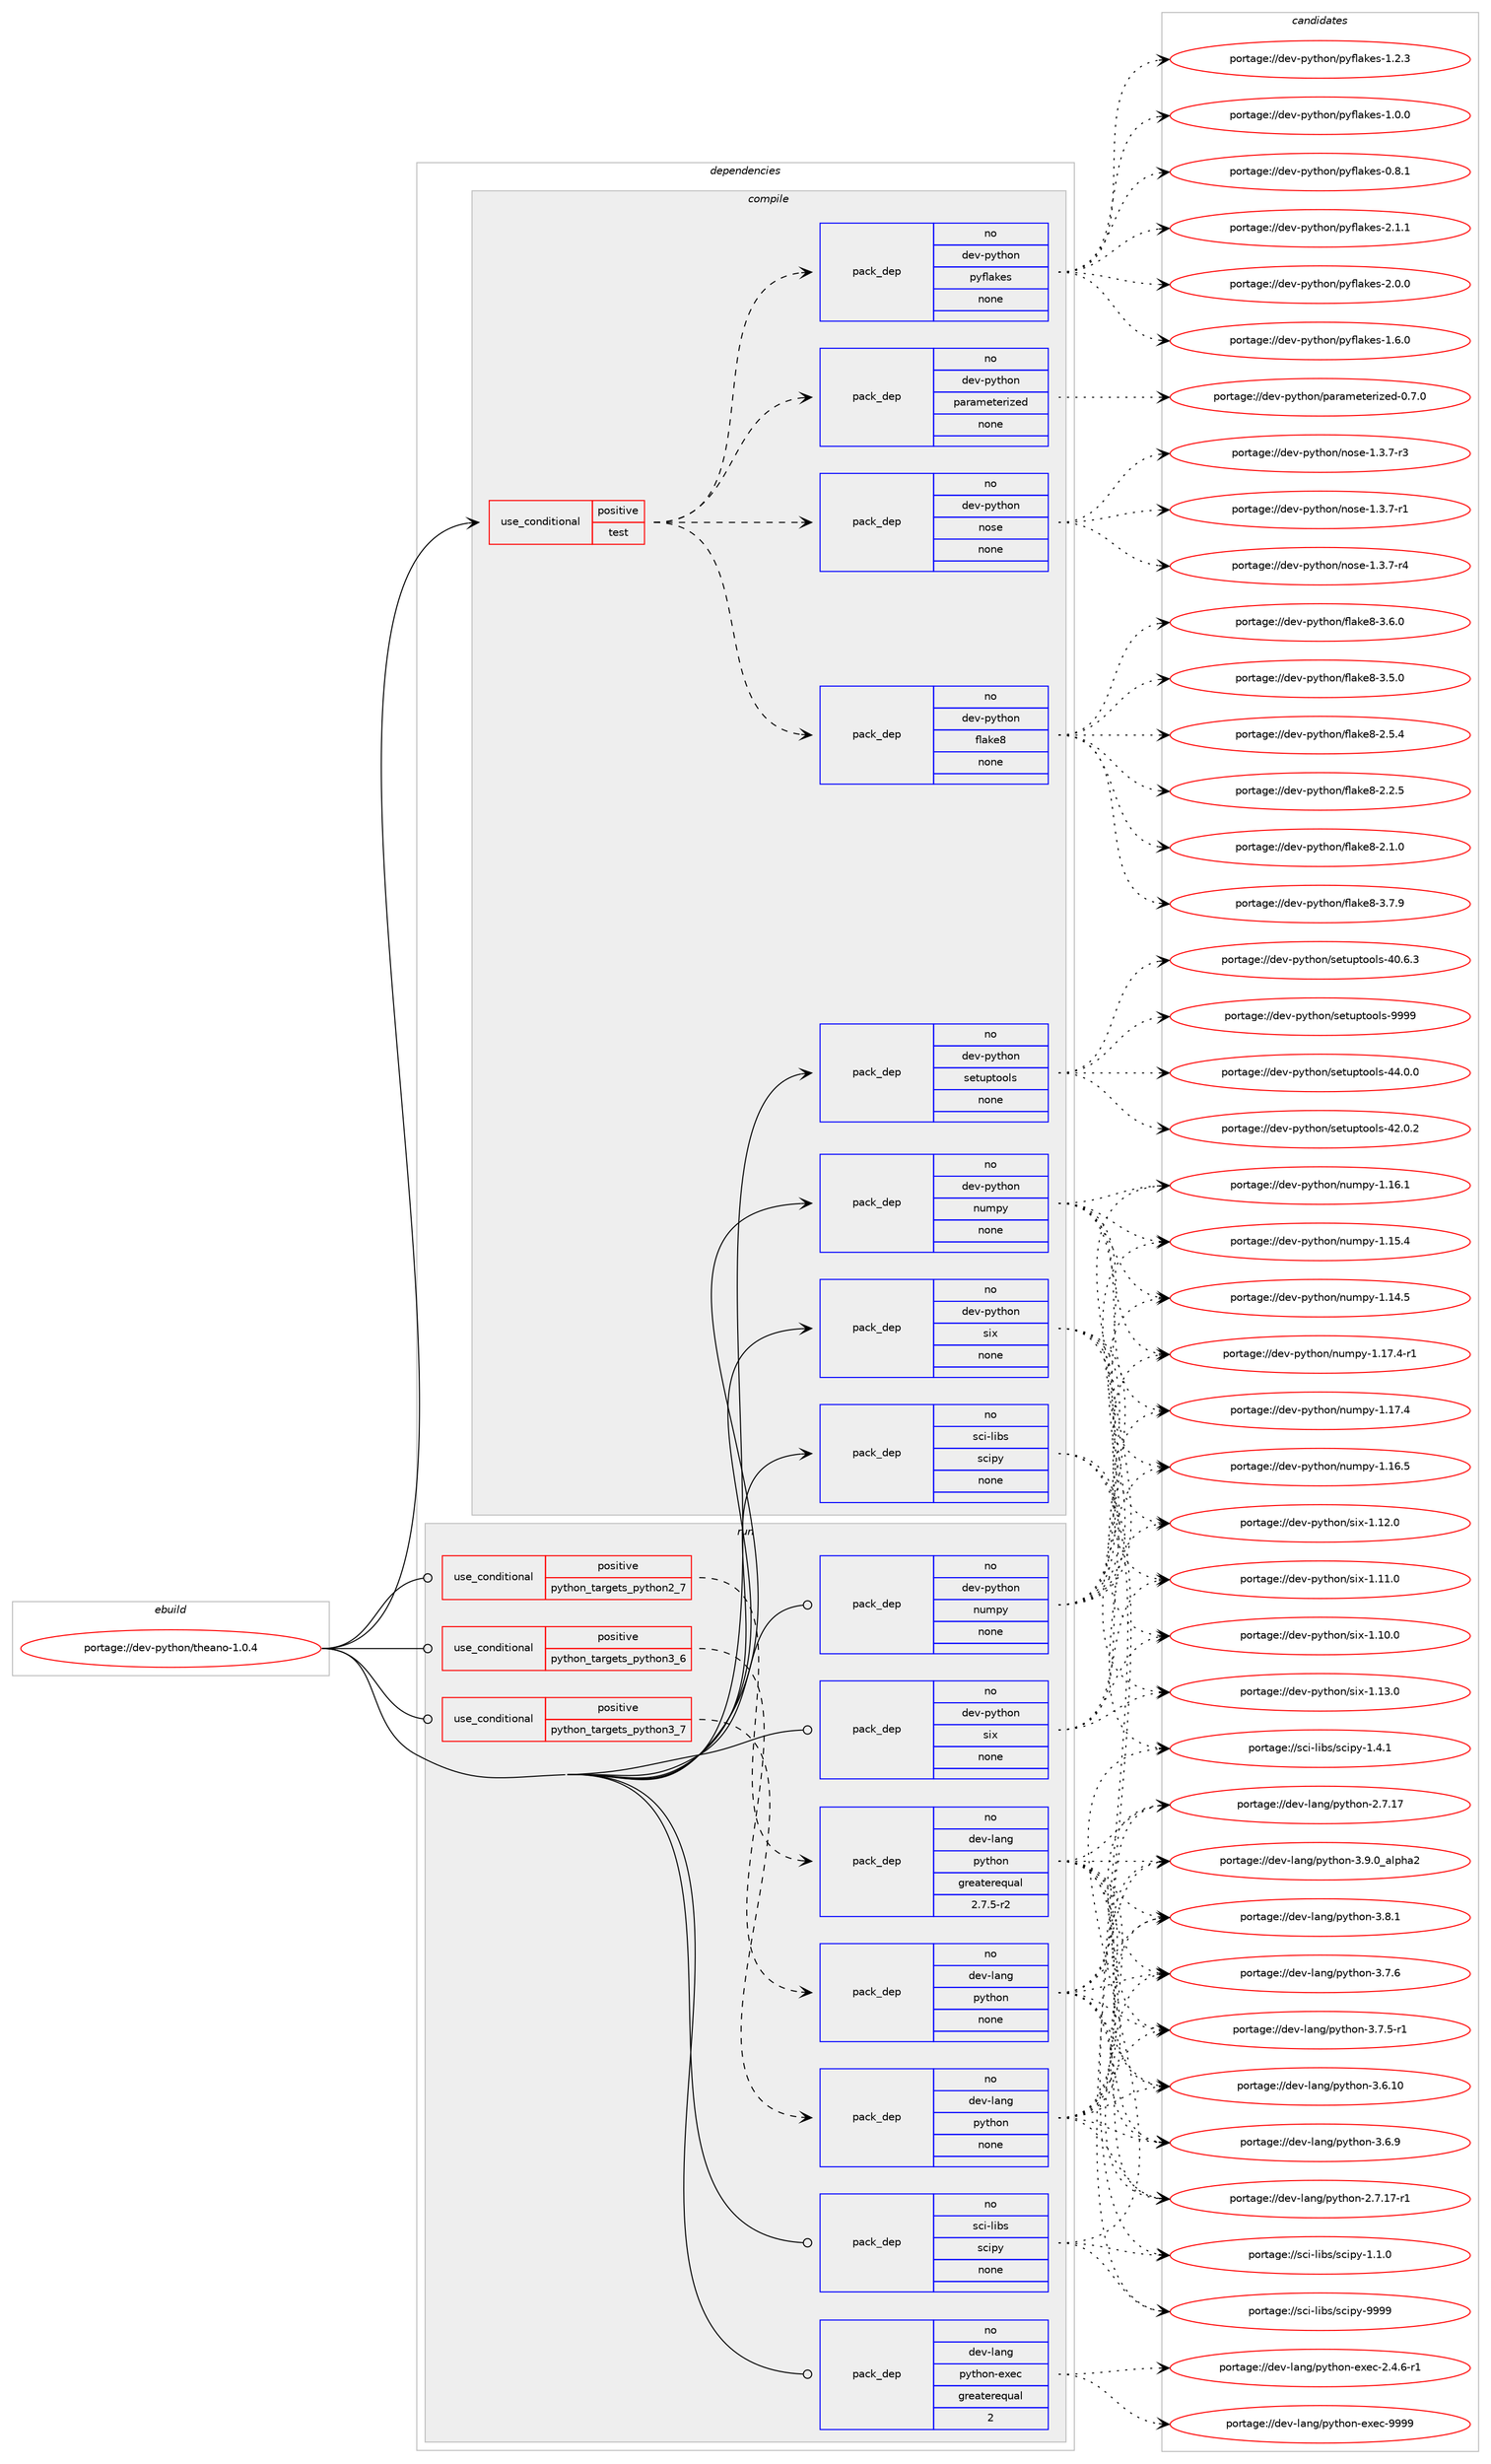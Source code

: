 digraph prolog {

# *************
# Graph options
# *************

newrank=true;
concentrate=true;
compound=true;
graph [rankdir=LR,fontname=Helvetica,fontsize=10,ranksep=1.5];#, ranksep=2.5, nodesep=0.2];
edge  [arrowhead=vee];
node  [fontname=Helvetica,fontsize=10];

# **********
# The ebuild
# **********

subgraph cluster_leftcol {
color=gray;
rank=same;
label=<<i>ebuild</i>>;
id [label="portage://dev-python/theano-1.0.4", color=red, width=4, href="../dev-python/theano-1.0.4.svg"];
}

# ****************
# The dependencies
# ****************

subgraph cluster_midcol {
color=gray;
label=<<i>dependencies</i>>;
subgraph cluster_compile {
fillcolor="#eeeeee";
style=filled;
label=<<i>compile</i>>;
subgraph cond104745 {
dependency421894 [label=<<TABLE BORDER="0" CELLBORDER="1" CELLSPACING="0" CELLPADDING="4"><TR><TD ROWSPAN="3" CELLPADDING="10">use_conditional</TD></TR><TR><TD>positive</TD></TR><TR><TD>test</TD></TR></TABLE>>, shape=none, color=red];
subgraph pack312252 {
dependency421895 [label=<<TABLE BORDER="0" CELLBORDER="1" CELLSPACING="0" CELLPADDING="4" WIDTH="220"><TR><TD ROWSPAN="6" CELLPADDING="30">pack_dep</TD></TR><TR><TD WIDTH="110">no</TD></TR><TR><TD>dev-python</TD></TR><TR><TD>flake8</TD></TR><TR><TD>none</TD></TR><TR><TD></TD></TR></TABLE>>, shape=none, color=blue];
}
dependency421894:e -> dependency421895:w [weight=20,style="dashed",arrowhead="vee"];
subgraph pack312253 {
dependency421896 [label=<<TABLE BORDER="0" CELLBORDER="1" CELLSPACING="0" CELLPADDING="4" WIDTH="220"><TR><TD ROWSPAN="6" CELLPADDING="30">pack_dep</TD></TR><TR><TD WIDTH="110">no</TD></TR><TR><TD>dev-python</TD></TR><TR><TD>nose</TD></TR><TR><TD>none</TD></TR><TR><TD></TD></TR></TABLE>>, shape=none, color=blue];
}
dependency421894:e -> dependency421896:w [weight=20,style="dashed",arrowhead="vee"];
subgraph pack312254 {
dependency421897 [label=<<TABLE BORDER="0" CELLBORDER="1" CELLSPACING="0" CELLPADDING="4" WIDTH="220"><TR><TD ROWSPAN="6" CELLPADDING="30">pack_dep</TD></TR><TR><TD WIDTH="110">no</TD></TR><TR><TD>dev-python</TD></TR><TR><TD>parameterized</TD></TR><TR><TD>none</TD></TR><TR><TD></TD></TR></TABLE>>, shape=none, color=blue];
}
dependency421894:e -> dependency421897:w [weight=20,style="dashed",arrowhead="vee"];
subgraph pack312255 {
dependency421898 [label=<<TABLE BORDER="0" CELLBORDER="1" CELLSPACING="0" CELLPADDING="4" WIDTH="220"><TR><TD ROWSPAN="6" CELLPADDING="30">pack_dep</TD></TR><TR><TD WIDTH="110">no</TD></TR><TR><TD>dev-python</TD></TR><TR><TD>pyflakes</TD></TR><TR><TD>none</TD></TR><TR><TD></TD></TR></TABLE>>, shape=none, color=blue];
}
dependency421894:e -> dependency421898:w [weight=20,style="dashed",arrowhead="vee"];
}
id:e -> dependency421894:w [weight=20,style="solid",arrowhead="vee"];
subgraph pack312256 {
dependency421899 [label=<<TABLE BORDER="0" CELLBORDER="1" CELLSPACING="0" CELLPADDING="4" WIDTH="220"><TR><TD ROWSPAN="6" CELLPADDING="30">pack_dep</TD></TR><TR><TD WIDTH="110">no</TD></TR><TR><TD>dev-python</TD></TR><TR><TD>numpy</TD></TR><TR><TD>none</TD></TR><TR><TD></TD></TR></TABLE>>, shape=none, color=blue];
}
id:e -> dependency421899:w [weight=20,style="solid",arrowhead="vee"];
subgraph pack312257 {
dependency421900 [label=<<TABLE BORDER="0" CELLBORDER="1" CELLSPACING="0" CELLPADDING="4" WIDTH="220"><TR><TD ROWSPAN="6" CELLPADDING="30">pack_dep</TD></TR><TR><TD WIDTH="110">no</TD></TR><TR><TD>dev-python</TD></TR><TR><TD>setuptools</TD></TR><TR><TD>none</TD></TR><TR><TD></TD></TR></TABLE>>, shape=none, color=blue];
}
id:e -> dependency421900:w [weight=20,style="solid",arrowhead="vee"];
subgraph pack312258 {
dependency421901 [label=<<TABLE BORDER="0" CELLBORDER="1" CELLSPACING="0" CELLPADDING="4" WIDTH="220"><TR><TD ROWSPAN="6" CELLPADDING="30">pack_dep</TD></TR><TR><TD WIDTH="110">no</TD></TR><TR><TD>dev-python</TD></TR><TR><TD>six</TD></TR><TR><TD>none</TD></TR><TR><TD></TD></TR></TABLE>>, shape=none, color=blue];
}
id:e -> dependency421901:w [weight=20,style="solid",arrowhead="vee"];
subgraph pack312259 {
dependency421902 [label=<<TABLE BORDER="0" CELLBORDER="1" CELLSPACING="0" CELLPADDING="4" WIDTH="220"><TR><TD ROWSPAN="6" CELLPADDING="30">pack_dep</TD></TR><TR><TD WIDTH="110">no</TD></TR><TR><TD>sci-libs</TD></TR><TR><TD>scipy</TD></TR><TR><TD>none</TD></TR><TR><TD></TD></TR></TABLE>>, shape=none, color=blue];
}
id:e -> dependency421902:w [weight=20,style="solid",arrowhead="vee"];
}
subgraph cluster_compileandrun {
fillcolor="#eeeeee";
style=filled;
label=<<i>compile and run</i>>;
}
subgraph cluster_run {
fillcolor="#eeeeee";
style=filled;
label=<<i>run</i>>;
subgraph cond104746 {
dependency421903 [label=<<TABLE BORDER="0" CELLBORDER="1" CELLSPACING="0" CELLPADDING="4"><TR><TD ROWSPAN="3" CELLPADDING="10">use_conditional</TD></TR><TR><TD>positive</TD></TR><TR><TD>python_targets_python2_7</TD></TR></TABLE>>, shape=none, color=red];
subgraph pack312260 {
dependency421904 [label=<<TABLE BORDER="0" CELLBORDER="1" CELLSPACING="0" CELLPADDING="4" WIDTH="220"><TR><TD ROWSPAN="6" CELLPADDING="30">pack_dep</TD></TR><TR><TD WIDTH="110">no</TD></TR><TR><TD>dev-lang</TD></TR><TR><TD>python</TD></TR><TR><TD>greaterequal</TD></TR><TR><TD>2.7.5-r2</TD></TR></TABLE>>, shape=none, color=blue];
}
dependency421903:e -> dependency421904:w [weight=20,style="dashed",arrowhead="vee"];
}
id:e -> dependency421903:w [weight=20,style="solid",arrowhead="odot"];
subgraph cond104747 {
dependency421905 [label=<<TABLE BORDER="0" CELLBORDER="1" CELLSPACING="0" CELLPADDING="4"><TR><TD ROWSPAN="3" CELLPADDING="10">use_conditional</TD></TR><TR><TD>positive</TD></TR><TR><TD>python_targets_python3_6</TD></TR></TABLE>>, shape=none, color=red];
subgraph pack312261 {
dependency421906 [label=<<TABLE BORDER="0" CELLBORDER="1" CELLSPACING="0" CELLPADDING="4" WIDTH="220"><TR><TD ROWSPAN="6" CELLPADDING="30">pack_dep</TD></TR><TR><TD WIDTH="110">no</TD></TR><TR><TD>dev-lang</TD></TR><TR><TD>python</TD></TR><TR><TD>none</TD></TR><TR><TD></TD></TR></TABLE>>, shape=none, color=blue];
}
dependency421905:e -> dependency421906:w [weight=20,style="dashed",arrowhead="vee"];
}
id:e -> dependency421905:w [weight=20,style="solid",arrowhead="odot"];
subgraph cond104748 {
dependency421907 [label=<<TABLE BORDER="0" CELLBORDER="1" CELLSPACING="0" CELLPADDING="4"><TR><TD ROWSPAN="3" CELLPADDING="10">use_conditional</TD></TR><TR><TD>positive</TD></TR><TR><TD>python_targets_python3_7</TD></TR></TABLE>>, shape=none, color=red];
subgraph pack312262 {
dependency421908 [label=<<TABLE BORDER="0" CELLBORDER="1" CELLSPACING="0" CELLPADDING="4" WIDTH="220"><TR><TD ROWSPAN="6" CELLPADDING="30">pack_dep</TD></TR><TR><TD WIDTH="110">no</TD></TR><TR><TD>dev-lang</TD></TR><TR><TD>python</TD></TR><TR><TD>none</TD></TR><TR><TD></TD></TR></TABLE>>, shape=none, color=blue];
}
dependency421907:e -> dependency421908:w [weight=20,style="dashed",arrowhead="vee"];
}
id:e -> dependency421907:w [weight=20,style="solid",arrowhead="odot"];
subgraph pack312263 {
dependency421909 [label=<<TABLE BORDER="0" CELLBORDER="1" CELLSPACING="0" CELLPADDING="4" WIDTH="220"><TR><TD ROWSPAN="6" CELLPADDING="30">pack_dep</TD></TR><TR><TD WIDTH="110">no</TD></TR><TR><TD>dev-lang</TD></TR><TR><TD>python-exec</TD></TR><TR><TD>greaterequal</TD></TR><TR><TD>2</TD></TR></TABLE>>, shape=none, color=blue];
}
id:e -> dependency421909:w [weight=20,style="solid",arrowhead="odot"];
subgraph pack312264 {
dependency421910 [label=<<TABLE BORDER="0" CELLBORDER="1" CELLSPACING="0" CELLPADDING="4" WIDTH="220"><TR><TD ROWSPAN="6" CELLPADDING="30">pack_dep</TD></TR><TR><TD WIDTH="110">no</TD></TR><TR><TD>dev-python</TD></TR><TR><TD>numpy</TD></TR><TR><TD>none</TD></TR><TR><TD></TD></TR></TABLE>>, shape=none, color=blue];
}
id:e -> dependency421910:w [weight=20,style="solid",arrowhead="odot"];
subgraph pack312265 {
dependency421911 [label=<<TABLE BORDER="0" CELLBORDER="1" CELLSPACING="0" CELLPADDING="4" WIDTH="220"><TR><TD ROWSPAN="6" CELLPADDING="30">pack_dep</TD></TR><TR><TD WIDTH="110">no</TD></TR><TR><TD>dev-python</TD></TR><TR><TD>six</TD></TR><TR><TD>none</TD></TR><TR><TD></TD></TR></TABLE>>, shape=none, color=blue];
}
id:e -> dependency421911:w [weight=20,style="solid",arrowhead="odot"];
subgraph pack312266 {
dependency421912 [label=<<TABLE BORDER="0" CELLBORDER="1" CELLSPACING="0" CELLPADDING="4" WIDTH="220"><TR><TD ROWSPAN="6" CELLPADDING="30">pack_dep</TD></TR><TR><TD WIDTH="110">no</TD></TR><TR><TD>sci-libs</TD></TR><TR><TD>scipy</TD></TR><TR><TD>none</TD></TR><TR><TD></TD></TR></TABLE>>, shape=none, color=blue];
}
id:e -> dependency421912:w [weight=20,style="solid",arrowhead="odot"];
}
}

# **************
# The candidates
# **************

subgraph cluster_choices {
rank=same;
color=gray;
label=<<i>candidates</i>>;

subgraph choice312252 {
color=black;
nodesep=1;
choice10010111845112121116104111110471021089710710156455146554657 [label="portage://dev-python/flake8-3.7.9", color=red, width=4,href="../dev-python/flake8-3.7.9.svg"];
choice10010111845112121116104111110471021089710710156455146544648 [label="portage://dev-python/flake8-3.6.0", color=red, width=4,href="../dev-python/flake8-3.6.0.svg"];
choice10010111845112121116104111110471021089710710156455146534648 [label="portage://dev-python/flake8-3.5.0", color=red, width=4,href="../dev-python/flake8-3.5.0.svg"];
choice10010111845112121116104111110471021089710710156455046534652 [label="portage://dev-python/flake8-2.5.4", color=red, width=4,href="../dev-python/flake8-2.5.4.svg"];
choice10010111845112121116104111110471021089710710156455046504653 [label="portage://dev-python/flake8-2.2.5", color=red, width=4,href="../dev-python/flake8-2.2.5.svg"];
choice10010111845112121116104111110471021089710710156455046494648 [label="portage://dev-python/flake8-2.1.0", color=red, width=4,href="../dev-python/flake8-2.1.0.svg"];
dependency421895:e -> choice10010111845112121116104111110471021089710710156455146554657:w [style=dotted,weight="100"];
dependency421895:e -> choice10010111845112121116104111110471021089710710156455146544648:w [style=dotted,weight="100"];
dependency421895:e -> choice10010111845112121116104111110471021089710710156455146534648:w [style=dotted,weight="100"];
dependency421895:e -> choice10010111845112121116104111110471021089710710156455046534652:w [style=dotted,weight="100"];
dependency421895:e -> choice10010111845112121116104111110471021089710710156455046504653:w [style=dotted,weight="100"];
dependency421895:e -> choice10010111845112121116104111110471021089710710156455046494648:w [style=dotted,weight="100"];
}
subgraph choice312253 {
color=black;
nodesep=1;
choice10010111845112121116104111110471101111151014549465146554511452 [label="portage://dev-python/nose-1.3.7-r4", color=red, width=4,href="../dev-python/nose-1.3.7-r4.svg"];
choice10010111845112121116104111110471101111151014549465146554511451 [label="portage://dev-python/nose-1.3.7-r3", color=red, width=4,href="../dev-python/nose-1.3.7-r3.svg"];
choice10010111845112121116104111110471101111151014549465146554511449 [label="portage://dev-python/nose-1.3.7-r1", color=red, width=4,href="../dev-python/nose-1.3.7-r1.svg"];
dependency421896:e -> choice10010111845112121116104111110471101111151014549465146554511452:w [style=dotted,weight="100"];
dependency421896:e -> choice10010111845112121116104111110471101111151014549465146554511451:w [style=dotted,weight="100"];
dependency421896:e -> choice10010111845112121116104111110471101111151014549465146554511449:w [style=dotted,weight="100"];
}
subgraph choice312254 {
color=black;
nodesep=1;
choice10010111845112121116104111110471129711497109101116101114105122101100454846554648 [label="portage://dev-python/parameterized-0.7.0", color=red, width=4,href="../dev-python/parameterized-0.7.0.svg"];
dependency421897:e -> choice10010111845112121116104111110471129711497109101116101114105122101100454846554648:w [style=dotted,weight="100"];
}
subgraph choice312255 {
color=black;
nodesep=1;
choice100101118451121211161041111104711212110210897107101115455046494649 [label="portage://dev-python/pyflakes-2.1.1", color=red, width=4,href="../dev-python/pyflakes-2.1.1.svg"];
choice100101118451121211161041111104711212110210897107101115455046484648 [label="portage://dev-python/pyflakes-2.0.0", color=red, width=4,href="../dev-python/pyflakes-2.0.0.svg"];
choice100101118451121211161041111104711212110210897107101115454946544648 [label="portage://dev-python/pyflakes-1.6.0", color=red, width=4,href="../dev-python/pyflakes-1.6.0.svg"];
choice100101118451121211161041111104711212110210897107101115454946504651 [label="portage://dev-python/pyflakes-1.2.3", color=red, width=4,href="../dev-python/pyflakes-1.2.3.svg"];
choice100101118451121211161041111104711212110210897107101115454946484648 [label="portage://dev-python/pyflakes-1.0.0", color=red, width=4,href="../dev-python/pyflakes-1.0.0.svg"];
choice100101118451121211161041111104711212110210897107101115454846564649 [label="portage://dev-python/pyflakes-0.8.1", color=red, width=4,href="../dev-python/pyflakes-0.8.1.svg"];
dependency421898:e -> choice100101118451121211161041111104711212110210897107101115455046494649:w [style=dotted,weight="100"];
dependency421898:e -> choice100101118451121211161041111104711212110210897107101115455046484648:w [style=dotted,weight="100"];
dependency421898:e -> choice100101118451121211161041111104711212110210897107101115454946544648:w [style=dotted,weight="100"];
dependency421898:e -> choice100101118451121211161041111104711212110210897107101115454946504651:w [style=dotted,weight="100"];
dependency421898:e -> choice100101118451121211161041111104711212110210897107101115454946484648:w [style=dotted,weight="100"];
dependency421898:e -> choice100101118451121211161041111104711212110210897107101115454846564649:w [style=dotted,weight="100"];
}
subgraph choice312256 {
color=black;
nodesep=1;
choice1001011184511212111610411111047110117109112121454946495546524511449 [label="portage://dev-python/numpy-1.17.4-r1", color=red, width=4,href="../dev-python/numpy-1.17.4-r1.svg"];
choice100101118451121211161041111104711011710911212145494649554652 [label="portage://dev-python/numpy-1.17.4", color=red, width=4,href="../dev-python/numpy-1.17.4.svg"];
choice100101118451121211161041111104711011710911212145494649544653 [label="portage://dev-python/numpy-1.16.5", color=red, width=4,href="../dev-python/numpy-1.16.5.svg"];
choice100101118451121211161041111104711011710911212145494649544649 [label="portage://dev-python/numpy-1.16.1", color=red, width=4,href="../dev-python/numpy-1.16.1.svg"];
choice100101118451121211161041111104711011710911212145494649534652 [label="portage://dev-python/numpy-1.15.4", color=red, width=4,href="../dev-python/numpy-1.15.4.svg"];
choice100101118451121211161041111104711011710911212145494649524653 [label="portage://dev-python/numpy-1.14.5", color=red, width=4,href="../dev-python/numpy-1.14.5.svg"];
dependency421899:e -> choice1001011184511212111610411111047110117109112121454946495546524511449:w [style=dotted,weight="100"];
dependency421899:e -> choice100101118451121211161041111104711011710911212145494649554652:w [style=dotted,weight="100"];
dependency421899:e -> choice100101118451121211161041111104711011710911212145494649544653:w [style=dotted,weight="100"];
dependency421899:e -> choice100101118451121211161041111104711011710911212145494649544649:w [style=dotted,weight="100"];
dependency421899:e -> choice100101118451121211161041111104711011710911212145494649534652:w [style=dotted,weight="100"];
dependency421899:e -> choice100101118451121211161041111104711011710911212145494649524653:w [style=dotted,weight="100"];
}
subgraph choice312257 {
color=black;
nodesep=1;
choice10010111845112121116104111110471151011161171121161111111081154557575757 [label="portage://dev-python/setuptools-9999", color=red, width=4,href="../dev-python/setuptools-9999.svg"];
choice100101118451121211161041111104711510111611711211611111110811545525246484648 [label="portage://dev-python/setuptools-44.0.0", color=red, width=4,href="../dev-python/setuptools-44.0.0.svg"];
choice100101118451121211161041111104711510111611711211611111110811545525046484650 [label="portage://dev-python/setuptools-42.0.2", color=red, width=4,href="../dev-python/setuptools-42.0.2.svg"];
choice100101118451121211161041111104711510111611711211611111110811545524846544651 [label="portage://dev-python/setuptools-40.6.3", color=red, width=4,href="../dev-python/setuptools-40.6.3.svg"];
dependency421900:e -> choice10010111845112121116104111110471151011161171121161111111081154557575757:w [style=dotted,weight="100"];
dependency421900:e -> choice100101118451121211161041111104711510111611711211611111110811545525246484648:w [style=dotted,weight="100"];
dependency421900:e -> choice100101118451121211161041111104711510111611711211611111110811545525046484650:w [style=dotted,weight="100"];
dependency421900:e -> choice100101118451121211161041111104711510111611711211611111110811545524846544651:w [style=dotted,weight="100"];
}
subgraph choice312258 {
color=black;
nodesep=1;
choice100101118451121211161041111104711510512045494649514648 [label="portage://dev-python/six-1.13.0", color=red, width=4,href="../dev-python/six-1.13.0.svg"];
choice100101118451121211161041111104711510512045494649504648 [label="portage://dev-python/six-1.12.0", color=red, width=4,href="../dev-python/six-1.12.0.svg"];
choice100101118451121211161041111104711510512045494649494648 [label="portage://dev-python/six-1.11.0", color=red, width=4,href="../dev-python/six-1.11.0.svg"];
choice100101118451121211161041111104711510512045494649484648 [label="portage://dev-python/six-1.10.0", color=red, width=4,href="../dev-python/six-1.10.0.svg"];
dependency421901:e -> choice100101118451121211161041111104711510512045494649514648:w [style=dotted,weight="100"];
dependency421901:e -> choice100101118451121211161041111104711510512045494649504648:w [style=dotted,weight="100"];
dependency421901:e -> choice100101118451121211161041111104711510512045494649494648:w [style=dotted,weight="100"];
dependency421901:e -> choice100101118451121211161041111104711510512045494649484648:w [style=dotted,weight="100"];
}
subgraph choice312259 {
color=black;
nodesep=1;
choice11599105451081059811547115991051121214557575757 [label="portage://sci-libs/scipy-9999", color=red, width=4,href="../sci-libs/scipy-9999.svg"];
choice1159910545108105981154711599105112121454946524649 [label="portage://sci-libs/scipy-1.4.1", color=red, width=4,href="../sci-libs/scipy-1.4.1.svg"];
choice1159910545108105981154711599105112121454946494648 [label="portage://sci-libs/scipy-1.1.0", color=red, width=4,href="../sci-libs/scipy-1.1.0.svg"];
dependency421902:e -> choice11599105451081059811547115991051121214557575757:w [style=dotted,weight="100"];
dependency421902:e -> choice1159910545108105981154711599105112121454946524649:w [style=dotted,weight="100"];
dependency421902:e -> choice1159910545108105981154711599105112121454946494648:w [style=dotted,weight="100"];
}
subgraph choice312260 {
color=black;
nodesep=1;
choice10010111845108971101034711212111610411111045514657464895971081121049750 [label="portage://dev-lang/python-3.9.0_alpha2", color=red, width=4,href="../dev-lang/python-3.9.0_alpha2.svg"];
choice100101118451089711010347112121116104111110455146564649 [label="portage://dev-lang/python-3.8.1", color=red, width=4,href="../dev-lang/python-3.8.1.svg"];
choice100101118451089711010347112121116104111110455146554654 [label="portage://dev-lang/python-3.7.6", color=red, width=4,href="../dev-lang/python-3.7.6.svg"];
choice1001011184510897110103471121211161041111104551465546534511449 [label="portage://dev-lang/python-3.7.5-r1", color=red, width=4,href="../dev-lang/python-3.7.5-r1.svg"];
choice100101118451089711010347112121116104111110455146544657 [label="portage://dev-lang/python-3.6.9", color=red, width=4,href="../dev-lang/python-3.6.9.svg"];
choice10010111845108971101034711212111610411111045514654464948 [label="portage://dev-lang/python-3.6.10", color=red, width=4,href="../dev-lang/python-3.6.10.svg"];
choice100101118451089711010347112121116104111110455046554649554511449 [label="portage://dev-lang/python-2.7.17-r1", color=red, width=4,href="../dev-lang/python-2.7.17-r1.svg"];
choice10010111845108971101034711212111610411111045504655464955 [label="portage://dev-lang/python-2.7.17", color=red, width=4,href="../dev-lang/python-2.7.17.svg"];
dependency421904:e -> choice10010111845108971101034711212111610411111045514657464895971081121049750:w [style=dotted,weight="100"];
dependency421904:e -> choice100101118451089711010347112121116104111110455146564649:w [style=dotted,weight="100"];
dependency421904:e -> choice100101118451089711010347112121116104111110455146554654:w [style=dotted,weight="100"];
dependency421904:e -> choice1001011184510897110103471121211161041111104551465546534511449:w [style=dotted,weight="100"];
dependency421904:e -> choice100101118451089711010347112121116104111110455146544657:w [style=dotted,weight="100"];
dependency421904:e -> choice10010111845108971101034711212111610411111045514654464948:w [style=dotted,weight="100"];
dependency421904:e -> choice100101118451089711010347112121116104111110455046554649554511449:w [style=dotted,weight="100"];
dependency421904:e -> choice10010111845108971101034711212111610411111045504655464955:w [style=dotted,weight="100"];
}
subgraph choice312261 {
color=black;
nodesep=1;
choice10010111845108971101034711212111610411111045514657464895971081121049750 [label="portage://dev-lang/python-3.9.0_alpha2", color=red, width=4,href="../dev-lang/python-3.9.0_alpha2.svg"];
choice100101118451089711010347112121116104111110455146564649 [label="portage://dev-lang/python-3.8.1", color=red, width=4,href="../dev-lang/python-3.8.1.svg"];
choice100101118451089711010347112121116104111110455146554654 [label="portage://dev-lang/python-3.7.6", color=red, width=4,href="../dev-lang/python-3.7.6.svg"];
choice1001011184510897110103471121211161041111104551465546534511449 [label="portage://dev-lang/python-3.7.5-r1", color=red, width=4,href="../dev-lang/python-3.7.5-r1.svg"];
choice100101118451089711010347112121116104111110455146544657 [label="portage://dev-lang/python-3.6.9", color=red, width=4,href="../dev-lang/python-3.6.9.svg"];
choice10010111845108971101034711212111610411111045514654464948 [label="portage://dev-lang/python-3.6.10", color=red, width=4,href="../dev-lang/python-3.6.10.svg"];
choice100101118451089711010347112121116104111110455046554649554511449 [label="portage://dev-lang/python-2.7.17-r1", color=red, width=4,href="../dev-lang/python-2.7.17-r1.svg"];
choice10010111845108971101034711212111610411111045504655464955 [label="portage://dev-lang/python-2.7.17", color=red, width=4,href="../dev-lang/python-2.7.17.svg"];
dependency421906:e -> choice10010111845108971101034711212111610411111045514657464895971081121049750:w [style=dotted,weight="100"];
dependency421906:e -> choice100101118451089711010347112121116104111110455146564649:w [style=dotted,weight="100"];
dependency421906:e -> choice100101118451089711010347112121116104111110455146554654:w [style=dotted,weight="100"];
dependency421906:e -> choice1001011184510897110103471121211161041111104551465546534511449:w [style=dotted,weight="100"];
dependency421906:e -> choice100101118451089711010347112121116104111110455146544657:w [style=dotted,weight="100"];
dependency421906:e -> choice10010111845108971101034711212111610411111045514654464948:w [style=dotted,weight="100"];
dependency421906:e -> choice100101118451089711010347112121116104111110455046554649554511449:w [style=dotted,weight="100"];
dependency421906:e -> choice10010111845108971101034711212111610411111045504655464955:w [style=dotted,weight="100"];
}
subgraph choice312262 {
color=black;
nodesep=1;
choice10010111845108971101034711212111610411111045514657464895971081121049750 [label="portage://dev-lang/python-3.9.0_alpha2", color=red, width=4,href="../dev-lang/python-3.9.0_alpha2.svg"];
choice100101118451089711010347112121116104111110455146564649 [label="portage://dev-lang/python-3.8.1", color=red, width=4,href="../dev-lang/python-3.8.1.svg"];
choice100101118451089711010347112121116104111110455146554654 [label="portage://dev-lang/python-3.7.6", color=red, width=4,href="../dev-lang/python-3.7.6.svg"];
choice1001011184510897110103471121211161041111104551465546534511449 [label="portage://dev-lang/python-3.7.5-r1", color=red, width=4,href="../dev-lang/python-3.7.5-r1.svg"];
choice100101118451089711010347112121116104111110455146544657 [label="portage://dev-lang/python-3.6.9", color=red, width=4,href="../dev-lang/python-3.6.9.svg"];
choice10010111845108971101034711212111610411111045514654464948 [label="portage://dev-lang/python-3.6.10", color=red, width=4,href="../dev-lang/python-3.6.10.svg"];
choice100101118451089711010347112121116104111110455046554649554511449 [label="portage://dev-lang/python-2.7.17-r1", color=red, width=4,href="../dev-lang/python-2.7.17-r1.svg"];
choice10010111845108971101034711212111610411111045504655464955 [label="portage://dev-lang/python-2.7.17", color=red, width=4,href="../dev-lang/python-2.7.17.svg"];
dependency421908:e -> choice10010111845108971101034711212111610411111045514657464895971081121049750:w [style=dotted,weight="100"];
dependency421908:e -> choice100101118451089711010347112121116104111110455146564649:w [style=dotted,weight="100"];
dependency421908:e -> choice100101118451089711010347112121116104111110455146554654:w [style=dotted,weight="100"];
dependency421908:e -> choice1001011184510897110103471121211161041111104551465546534511449:w [style=dotted,weight="100"];
dependency421908:e -> choice100101118451089711010347112121116104111110455146544657:w [style=dotted,weight="100"];
dependency421908:e -> choice10010111845108971101034711212111610411111045514654464948:w [style=dotted,weight="100"];
dependency421908:e -> choice100101118451089711010347112121116104111110455046554649554511449:w [style=dotted,weight="100"];
dependency421908:e -> choice10010111845108971101034711212111610411111045504655464955:w [style=dotted,weight="100"];
}
subgraph choice312263 {
color=black;
nodesep=1;
choice10010111845108971101034711212111610411111045101120101994557575757 [label="portage://dev-lang/python-exec-9999", color=red, width=4,href="../dev-lang/python-exec-9999.svg"];
choice10010111845108971101034711212111610411111045101120101994550465246544511449 [label="portage://dev-lang/python-exec-2.4.6-r1", color=red, width=4,href="../dev-lang/python-exec-2.4.6-r1.svg"];
dependency421909:e -> choice10010111845108971101034711212111610411111045101120101994557575757:w [style=dotted,weight="100"];
dependency421909:e -> choice10010111845108971101034711212111610411111045101120101994550465246544511449:w [style=dotted,weight="100"];
}
subgraph choice312264 {
color=black;
nodesep=1;
choice1001011184511212111610411111047110117109112121454946495546524511449 [label="portage://dev-python/numpy-1.17.4-r1", color=red, width=4,href="../dev-python/numpy-1.17.4-r1.svg"];
choice100101118451121211161041111104711011710911212145494649554652 [label="portage://dev-python/numpy-1.17.4", color=red, width=4,href="../dev-python/numpy-1.17.4.svg"];
choice100101118451121211161041111104711011710911212145494649544653 [label="portage://dev-python/numpy-1.16.5", color=red, width=4,href="../dev-python/numpy-1.16.5.svg"];
choice100101118451121211161041111104711011710911212145494649544649 [label="portage://dev-python/numpy-1.16.1", color=red, width=4,href="../dev-python/numpy-1.16.1.svg"];
choice100101118451121211161041111104711011710911212145494649534652 [label="portage://dev-python/numpy-1.15.4", color=red, width=4,href="../dev-python/numpy-1.15.4.svg"];
choice100101118451121211161041111104711011710911212145494649524653 [label="portage://dev-python/numpy-1.14.5", color=red, width=4,href="../dev-python/numpy-1.14.5.svg"];
dependency421910:e -> choice1001011184511212111610411111047110117109112121454946495546524511449:w [style=dotted,weight="100"];
dependency421910:e -> choice100101118451121211161041111104711011710911212145494649554652:w [style=dotted,weight="100"];
dependency421910:e -> choice100101118451121211161041111104711011710911212145494649544653:w [style=dotted,weight="100"];
dependency421910:e -> choice100101118451121211161041111104711011710911212145494649544649:w [style=dotted,weight="100"];
dependency421910:e -> choice100101118451121211161041111104711011710911212145494649534652:w [style=dotted,weight="100"];
dependency421910:e -> choice100101118451121211161041111104711011710911212145494649524653:w [style=dotted,weight="100"];
}
subgraph choice312265 {
color=black;
nodesep=1;
choice100101118451121211161041111104711510512045494649514648 [label="portage://dev-python/six-1.13.0", color=red, width=4,href="../dev-python/six-1.13.0.svg"];
choice100101118451121211161041111104711510512045494649504648 [label="portage://dev-python/six-1.12.0", color=red, width=4,href="../dev-python/six-1.12.0.svg"];
choice100101118451121211161041111104711510512045494649494648 [label="portage://dev-python/six-1.11.0", color=red, width=4,href="../dev-python/six-1.11.0.svg"];
choice100101118451121211161041111104711510512045494649484648 [label="portage://dev-python/six-1.10.0", color=red, width=4,href="../dev-python/six-1.10.0.svg"];
dependency421911:e -> choice100101118451121211161041111104711510512045494649514648:w [style=dotted,weight="100"];
dependency421911:e -> choice100101118451121211161041111104711510512045494649504648:w [style=dotted,weight="100"];
dependency421911:e -> choice100101118451121211161041111104711510512045494649494648:w [style=dotted,weight="100"];
dependency421911:e -> choice100101118451121211161041111104711510512045494649484648:w [style=dotted,weight="100"];
}
subgraph choice312266 {
color=black;
nodesep=1;
choice11599105451081059811547115991051121214557575757 [label="portage://sci-libs/scipy-9999", color=red, width=4,href="../sci-libs/scipy-9999.svg"];
choice1159910545108105981154711599105112121454946524649 [label="portage://sci-libs/scipy-1.4.1", color=red, width=4,href="../sci-libs/scipy-1.4.1.svg"];
choice1159910545108105981154711599105112121454946494648 [label="portage://sci-libs/scipy-1.1.0", color=red, width=4,href="../sci-libs/scipy-1.1.0.svg"];
dependency421912:e -> choice11599105451081059811547115991051121214557575757:w [style=dotted,weight="100"];
dependency421912:e -> choice1159910545108105981154711599105112121454946524649:w [style=dotted,weight="100"];
dependency421912:e -> choice1159910545108105981154711599105112121454946494648:w [style=dotted,weight="100"];
}
}

}
